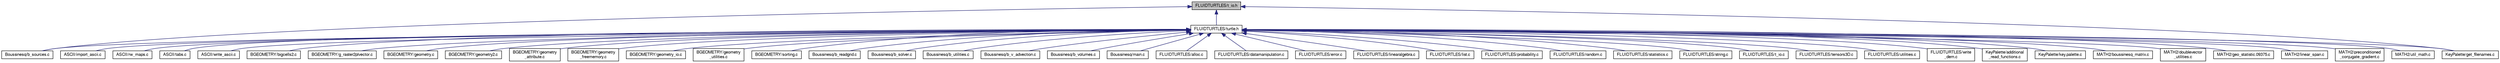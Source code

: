 digraph "FLUIDTURTLES/t_io.h"
{
  bgcolor="transparent";
  edge [fontname="FreeSans",fontsize="10",labelfontname="FreeSans",labelfontsize="10"];
  node [fontname="FreeSans",fontsize="10",shape=record];
  Node1 [label="FLUIDTURTLES/t_io.h",height=0.2,width=0.4,color="black", fillcolor="grey75", style="filled" fontcolor="black"];
  Node1 -> Node2 [dir="back",color="midnightblue",fontsize="10",style="solid",fontname="FreeSans"];
  Node2 [label="Boussinesq/b_sources.c",height=0.2,width=0.4,color="black",URL="$b__sources_8c.html"];
  Node1 -> Node3 [dir="back",color="midnightblue",fontsize="10",style="solid",fontname="FreeSans"];
  Node3 [label="FLUIDTURTLES/turtle.h",height=0.2,width=0.4,color="black",URL="$turtle_8h.html"];
  Node3 -> Node4 [dir="back",color="midnightblue",fontsize="10",style="solid",fontname="FreeSans"];
  Node4 [label="ASCII/import_ascii.c",height=0.2,width=0.4,color="black",URL="$import__ascii_8c.html"];
  Node3 -> Node5 [dir="back",color="midnightblue",fontsize="10",style="solid",fontname="FreeSans"];
  Node5 [label="ASCII/rw_maps.c",height=0.2,width=0.4,color="black",URL="$rw__maps_8c.html"];
  Node3 -> Node6 [dir="back",color="midnightblue",fontsize="10",style="solid",fontname="FreeSans"];
  Node6 [label="ASCII/tabs.c",height=0.2,width=0.4,color="black",URL="$tabs_8c.html"];
  Node3 -> Node7 [dir="back",color="midnightblue",fontsize="10",style="solid",fontname="FreeSans"];
  Node7 [label="ASCII/write_ascii.c",height=0.2,width=0.4,color="black",URL="$write__ascii_8c.html"];
  Node3 -> Node8 [dir="back",color="midnightblue",fontsize="10",style="solid",fontname="FreeSans"];
  Node8 [label="BGEOMETRY/bigcells2.c",height=0.2,width=0.4,color="black",URL="$bigcells2_8c.html"];
  Node3 -> Node9 [dir="back",color="midnightblue",fontsize="10",style="solid",fontname="FreeSans"];
  Node9 [label="BGEOMETRY/g_raster2plvector.c",height=0.2,width=0.4,color="black",URL="$g__raster2plvector_8c.html"];
  Node3 -> Node10 [dir="back",color="midnightblue",fontsize="10",style="solid",fontname="FreeSans"];
  Node10 [label="BGEOMETRY/geometry.c",height=0.2,width=0.4,color="black",URL="$geometry_8c.html"];
  Node3 -> Node11 [dir="back",color="midnightblue",fontsize="10",style="solid",fontname="FreeSans"];
  Node11 [label="BGEOMETRY/geometry2.c",height=0.2,width=0.4,color="black",URL="$geometry2_8c.html"];
  Node3 -> Node12 [dir="back",color="midnightblue",fontsize="10",style="solid",fontname="FreeSans"];
  Node12 [label="BGEOMETRY/geometry\l_attribute.c",height=0.2,width=0.4,color="black",URL="$geometry__attribute_8c.html"];
  Node3 -> Node13 [dir="back",color="midnightblue",fontsize="10",style="solid",fontname="FreeSans"];
  Node13 [label="BGEOMETRY/geometry\l_freememory.c",height=0.2,width=0.4,color="black",URL="$geometry__freememory_8c.html"];
  Node3 -> Node14 [dir="back",color="midnightblue",fontsize="10",style="solid",fontname="FreeSans"];
  Node14 [label="BGEOMETRY/geometry_io.c",height=0.2,width=0.4,color="black",URL="$geometry__io_8c.html"];
  Node3 -> Node15 [dir="back",color="midnightblue",fontsize="10",style="solid",fontname="FreeSans"];
  Node15 [label="BGEOMETRY/geometry\l_utilities.c",height=0.2,width=0.4,color="black",URL="$geometry__utilities_8c.html"];
  Node3 -> Node16 [dir="back",color="midnightblue",fontsize="10",style="solid",fontname="FreeSans"];
  Node16 [label="BGEOMETRY/sorting.c",height=0.2,width=0.4,color="black",URL="$sorting_8c.html"];
  Node3 -> Node17 [dir="back",color="midnightblue",fontsize="10",style="solid",fontname="FreeSans"];
  Node17 [label="Boussinesq/b_readgrid.c",height=0.2,width=0.4,color="black",URL="$b__readgrid_8c.html"];
  Node3 -> Node18 [dir="back",color="midnightblue",fontsize="10",style="solid",fontname="FreeSans"];
  Node18 [label="Boussinesq/b_solver.c",height=0.2,width=0.4,color="black",URL="$b__solver_8c.html"];
  Node3 -> Node2 [dir="back",color="midnightblue",fontsize="10",style="solid",fontname="FreeSans"];
  Node3 -> Node19 [dir="back",color="midnightblue",fontsize="10",style="solid",fontname="FreeSans"];
  Node19 [label="Boussinesq/b_utilities.c",height=0.2,width=0.4,color="black",URL="$b__utilities_8c.html"];
  Node3 -> Node20 [dir="back",color="midnightblue",fontsize="10",style="solid",fontname="FreeSans"];
  Node20 [label="Boussinesq/b_v_advection.c",height=0.2,width=0.4,color="black",URL="$b__v__advection_8c.html"];
  Node3 -> Node21 [dir="back",color="midnightblue",fontsize="10",style="solid",fontname="FreeSans"];
  Node21 [label="Boussinesq/b_volumes.c",height=0.2,width=0.4,color="black",URL="$b__volumes_8c.html"];
  Node3 -> Node22 [dir="back",color="midnightblue",fontsize="10",style="solid",fontname="FreeSans"];
  Node22 [label="Boussinesq/main.c",height=0.2,width=0.4,color="black",URL="$main_8c.html"];
  Node3 -> Node23 [dir="back",color="midnightblue",fontsize="10",style="solid",fontname="FreeSans"];
  Node23 [label="FLUIDTURTLES/alloc.c",height=0.2,width=0.4,color="black",URL="$alloc_8c.html"];
  Node3 -> Node24 [dir="back",color="midnightblue",fontsize="10",style="solid",fontname="FreeSans"];
  Node24 [label="FLUIDTURTLES/datamanipulation.c",height=0.2,width=0.4,color="black",URL="$datamanipulation_8c.html"];
  Node3 -> Node25 [dir="back",color="midnightblue",fontsize="10",style="solid",fontname="FreeSans"];
  Node25 [label="FLUIDTURTLES/error.c",height=0.2,width=0.4,color="black",URL="$error_8c.html"];
  Node3 -> Node26 [dir="back",color="midnightblue",fontsize="10",style="solid",fontname="FreeSans"];
  Node26 [label="FLUIDTURTLES/linearalgebra.c",height=0.2,width=0.4,color="black",URL="$linearalgebra_8c.html"];
  Node3 -> Node27 [dir="back",color="midnightblue",fontsize="10",style="solid",fontname="FreeSans"];
  Node27 [label="FLUIDTURTLES/list.c",height=0.2,width=0.4,color="black",URL="$list_8c.html"];
  Node3 -> Node28 [dir="back",color="midnightblue",fontsize="10",style="solid",fontname="FreeSans"];
  Node28 [label="FLUIDTURTLES/probability.c",height=0.2,width=0.4,color="black",URL="$probability_8c.html"];
  Node3 -> Node29 [dir="back",color="midnightblue",fontsize="10",style="solid",fontname="FreeSans"];
  Node29 [label="FLUIDTURTLES/random.c",height=0.2,width=0.4,color="black",URL="$random_8c.html"];
  Node3 -> Node30 [dir="back",color="midnightblue",fontsize="10",style="solid",fontname="FreeSans"];
  Node30 [label="FLUIDTURTLES/statistics.c",height=0.2,width=0.4,color="black",URL="$statistics_8c.html"];
  Node3 -> Node31 [dir="back",color="midnightblue",fontsize="10",style="solid",fontname="FreeSans"];
  Node31 [label="FLUIDTURTLES/string.c",height=0.2,width=0.4,color="black",URL="$string_8c.html"];
  Node3 -> Node32 [dir="back",color="midnightblue",fontsize="10",style="solid",fontname="FreeSans"];
  Node32 [label="FLUIDTURTLES/t_io.c",height=0.2,width=0.4,color="black",URL="$t__io_8c.html"];
  Node3 -> Node33 [dir="back",color="midnightblue",fontsize="10",style="solid",fontname="FreeSans"];
  Node33 [label="FLUIDTURTLES/tensors3D.c",height=0.2,width=0.4,color="black",URL="$tensors3_d_8c.html"];
  Node3 -> Node34 [dir="back",color="midnightblue",fontsize="10",style="solid",fontname="FreeSans"];
  Node34 [label="FLUIDTURTLES/utilities.c",height=0.2,width=0.4,color="black",URL="$utilities_8c.html"];
  Node3 -> Node35 [dir="back",color="midnightblue",fontsize="10",style="solid",fontname="FreeSans"];
  Node35 [label="FLUIDTURTLES/write\l_dem.c",height=0.2,width=0.4,color="black",URL="$write__dem_8c.html"];
  Node3 -> Node36 [dir="back",color="midnightblue",fontsize="10",style="solid",fontname="FreeSans"];
  Node36 [label="KeyPalette/additional\l_read_functions.c",height=0.2,width=0.4,color="black",URL="$additional__read__functions_8c.html"];
  Node3 -> Node37 [dir="back",color="midnightblue",fontsize="10",style="solid",fontname="FreeSans"];
  Node37 [label="KeyPalette/get_filenames.c",height=0.2,width=0.4,color="black",URL="$get__filenames_8c.html"];
  Node3 -> Node38 [dir="back",color="midnightblue",fontsize="10",style="solid",fontname="FreeSans"];
  Node38 [label="KeyPalette/key.palette.c",height=0.2,width=0.4,color="black",URL="$key_8palette_8c.html"];
  Node3 -> Node39 [dir="back",color="midnightblue",fontsize="10",style="solid",fontname="FreeSans"];
  Node39 [label="MATH2/boussinesq_matrix.c",height=0.2,width=0.4,color="black",URL="$boussinesq__matrix_8c.html"];
  Node3 -> Node40 [dir="back",color="midnightblue",fontsize="10",style="solid",fontname="FreeSans"];
  Node40 [label="MATH2/doublevector\l_utilities.c",height=0.2,width=0.4,color="black",URL="$doublevector__utilities_8c.html"];
  Node3 -> Node41 [dir="back",color="midnightblue",fontsize="10",style="solid",fontname="FreeSans"];
  Node41 [label="MATH2/geo_statistic.09375.c",height=0.2,width=0.4,color="black",URL="$geo__statistic_809375_8c.html"];
  Node3 -> Node42 [dir="back",color="midnightblue",fontsize="10",style="solid",fontname="FreeSans"];
  Node42 [label="MATH2/linear_span.c",height=0.2,width=0.4,color="black",URL="$linear__span_8c.html"];
  Node3 -> Node43 [dir="back",color="midnightblue",fontsize="10",style="solid",fontname="FreeSans"];
  Node43 [label="MATH2/preconditioned\l_conjugate_gradient.c",height=0.2,width=0.4,color="black",URL="$preconditioned__conjugate__gradient_8c.html"];
  Node3 -> Node44 [dir="back",color="midnightblue",fontsize="10",style="solid",fontname="FreeSans"];
  Node44 [label="MATH2/util_math.c",height=0.2,width=0.4,color="black",URL="$util__math_8c.html"];
  Node1 -> Node37 [dir="back",color="midnightblue",fontsize="10",style="solid",fontname="FreeSans"];
}
